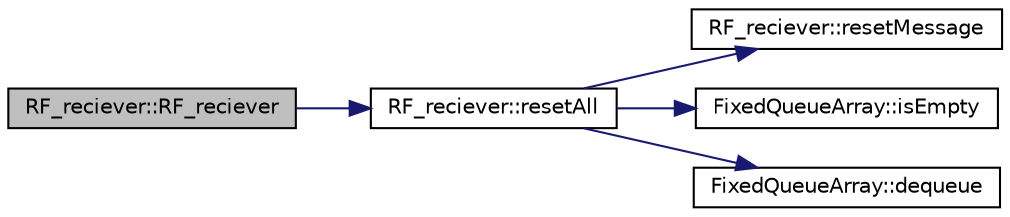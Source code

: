 digraph "RF_reciever::RF_reciever"
{
  edge [fontname="Helvetica",fontsize="10",labelfontname="Helvetica",labelfontsize="10"];
  node [fontname="Helvetica",fontsize="10",shape=record];
  rankdir="LR";
  Node1 [label="RF_reciever::RF_reciever",height=0.2,width=0.4,color="black", fillcolor="grey75", style="filled" fontcolor="black"];
  Node1 -> Node2 [color="midnightblue",fontsize="10",style="solid",fontname="Helvetica"];
  Node2 [label="RF_reciever::resetAll",height=0.2,width=0.4,color="black", fillcolor="white", style="filled",URL="$classRF__reciever.html#af773748fc8812c822ab7fef6efce1970"];
  Node2 -> Node3 [color="midnightblue",fontsize="10",style="solid",fontname="Helvetica"];
  Node3 [label="RF_reciever::resetMessage",height=0.2,width=0.4,color="black", fillcolor="white", style="filled",URL="$classRF__reciever.html#ac413131e6032c97b11c80e41adaac443"];
  Node2 -> Node4 [color="midnightblue",fontsize="10",style="solid",fontname="Helvetica"];
  Node4 [label="FixedQueueArray::isEmpty",height=0.2,width=0.4,color="black", fillcolor="white", style="filled",URL="$classFixedQueueArray.html#adf75be5015b68fb67850b9d132fb47f3"];
  Node2 -> Node5 [color="midnightblue",fontsize="10",style="solid",fontname="Helvetica"];
  Node5 [label="FixedQueueArray::dequeue",height=0.2,width=0.4,color="black", fillcolor="white", style="filled",URL="$classFixedQueueArray.html#ad44beacf545172a2636080f952198cfb"];
}
